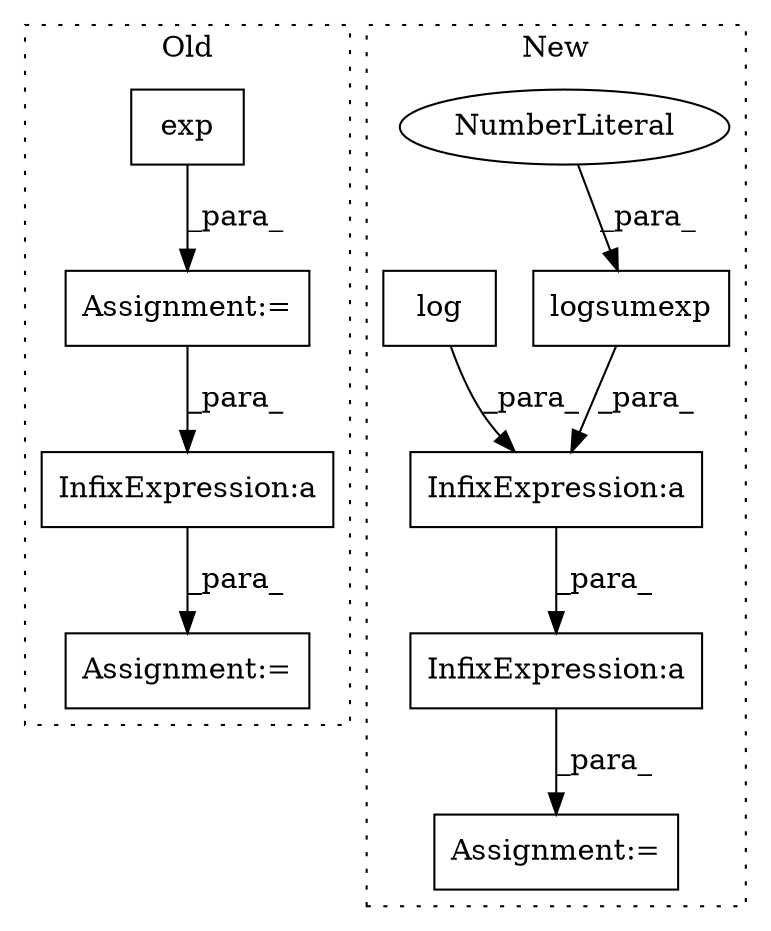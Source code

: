 digraph G {
subgraph cluster0 {
1 [label="exp" a="32" s="550,566" l="4,1" shape="box"];
3 [label="InfixExpression:a" a="27" s="841" l="3" shape="box"];
5 [label="Assignment:=" a="7" s="837" l="1" shape="box"];
9 [label="Assignment:=" a="7" s="543" l="1" shape="box"];
label = "Old";
style="dotted";
}
subgraph cluster1 {
2 [label="logsumexp" a="32" s="944,1026" l="10,1" shape="box"];
4 [label="Assignment:=" a="7" s="1133" l="1" shape="box"];
6 [label="NumberLiteral" a="34" s="1025" l="1" shape="ellipse"];
7 [label="InfixExpression:a" a="27" s="1145" l="3" shape="box"];
8 [label="InfixExpression:a" a="27" s="1137" l="3" shape="box"];
10 [label="log" a="32" s="882,897" l="4,1" shape="box"];
label = "New";
style="dotted";
}
1 -> 9 [label="_para_"];
2 -> 7 [label="_para_"];
3 -> 5 [label="_para_"];
6 -> 2 [label="_para_"];
7 -> 8 [label="_para_"];
8 -> 4 [label="_para_"];
9 -> 3 [label="_para_"];
10 -> 7 [label="_para_"];
}
